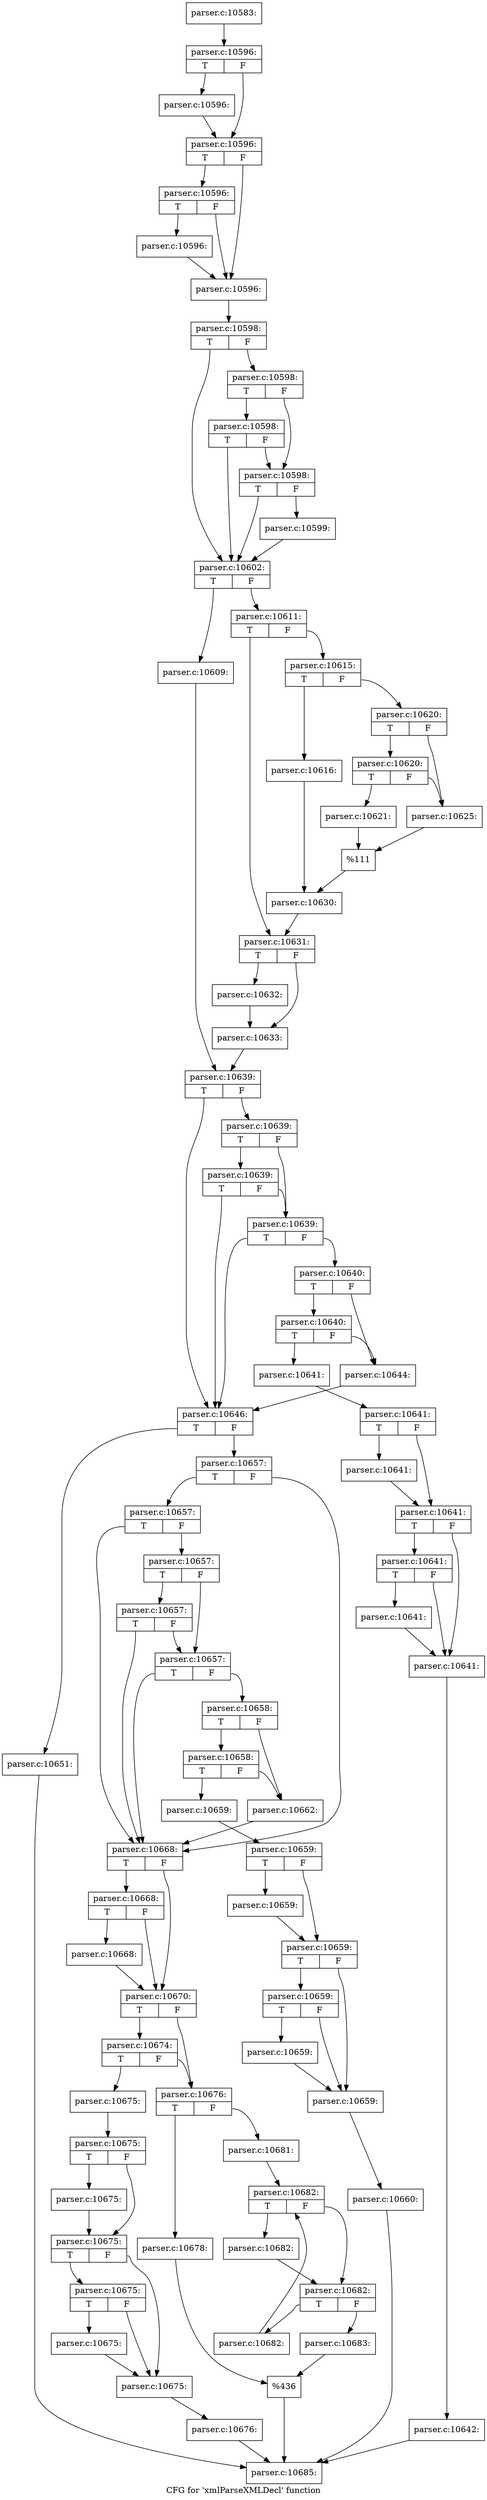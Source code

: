 digraph "CFG for 'xmlParseXMLDecl' function" {
	label="CFG for 'xmlParseXMLDecl' function";

	Node0x482c9c0 [shape=record,label="{parser.c:10583:}"];
	Node0x482c9c0 -> Node0x482d4f0;
	Node0x482d4f0 [shape=record,label="{parser.c:10596:|{<s0>T|<s1>F}}"];
	Node0x482d4f0:s0 -> Node0x482dfc0;
	Node0x482d4f0:s1 -> Node0x482e010;
	Node0x482dfc0 [shape=record,label="{parser.c:10596:}"];
	Node0x482dfc0 -> Node0x482e010;
	Node0x482e010 [shape=record,label="{parser.c:10596:|{<s0>T|<s1>F}}"];
	Node0x482e010:s0 -> Node0x482e6f0;
	Node0x482e010:s1 -> Node0x482e6a0;
	Node0x482e6f0 [shape=record,label="{parser.c:10596:|{<s0>T|<s1>F}}"];
	Node0x482e6f0:s0 -> Node0x482e650;
	Node0x482e6f0:s1 -> Node0x482e6a0;
	Node0x482e650 [shape=record,label="{parser.c:10596:}"];
	Node0x482e650 -> Node0x482e6a0;
	Node0x482e6a0 [shape=record,label="{parser.c:10596:}"];
	Node0x482e6a0 -> Node0x482d450;
	Node0x482d450 [shape=record,label="{parser.c:10598:|{<s0>T|<s1>F}}"];
	Node0x482d450:s0 -> Node0x482f160;
	Node0x482d450:s1 -> Node0x482f230;
	Node0x482f230 [shape=record,label="{parser.c:10598:|{<s0>T|<s1>F}}"];
	Node0x482f230:s0 -> Node0x482f6b0;
	Node0x482f230:s1 -> Node0x482f1b0;
	Node0x482f6b0 [shape=record,label="{parser.c:10598:|{<s0>T|<s1>F}}"];
	Node0x482f6b0:s0 -> Node0x482f160;
	Node0x482f6b0:s1 -> Node0x482f1b0;
	Node0x482f1b0 [shape=record,label="{parser.c:10598:|{<s0>T|<s1>F}}"];
	Node0x482f1b0:s0 -> Node0x482f160;
	Node0x482f1b0:s1 -> Node0x482d4a0;
	Node0x482d4a0 [shape=record,label="{parser.c:10599:}"];
	Node0x482d4a0 -> Node0x482f160;
	Node0x482f160 [shape=record,label="{parser.c:10602:|{<s0>T|<s1>F}}"];
	Node0x482f160:s0 -> Node0x4830c10;
	Node0x482f160:s1 -> Node0x4830cb0;
	Node0x4830c10 [shape=record,label="{parser.c:10609:}"];
	Node0x4830c10 -> Node0x4830c60;
	Node0x4830cb0 [shape=record,label="{parser.c:10611:|{<s0>T|<s1>F}}"];
	Node0x4830cb0:s0 -> Node0x4831420;
	Node0x4830cb0:s1 -> Node0x48313d0;
	Node0x48313d0 [shape=record,label="{parser.c:10615:|{<s0>T|<s1>F}}"];
	Node0x48313d0:s0 -> Node0x4831850;
	Node0x48313d0:s1 -> Node0x48318f0;
	Node0x4831850 [shape=record,label="{parser.c:10616:}"];
	Node0x4831850 -> Node0x48318a0;
	Node0x48318f0 [shape=record,label="{parser.c:10620:|{<s0>T|<s1>F}}"];
	Node0x48318f0:s0 -> Node0x4832490;
	Node0x48318f0:s1 -> Node0x4832440;
	Node0x4832490 [shape=record,label="{parser.c:10620:|{<s0>T|<s1>F}}"];
	Node0x4832490:s0 -> Node0x48323a0;
	Node0x4832490:s1 -> Node0x4832440;
	Node0x48323a0 [shape=record,label="{parser.c:10621:}"];
	Node0x48323a0 -> Node0x48323f0;
	Node0x4832440 [shape=record,label="{parser.c:10625:}"];
	Node0x4832440 -> Node0x48323f0;
	Node0x48323f0 [shape=record,label="{%111}"];
	Node0x48323f0 -> Node0x48318a0;
	Node0x48318a0 [shape=record,label="{parser.c:10630:}"];
	Node0x48318a0 -> Node0x4831420;
	Node0x4831420 [shape=record,label="{parser.c:10631:|{<s0>T|<s1>F}}"];
	Node0x4831420:s0 -> Node0x48336d0;
	Node0x4831420:s1 -> Node0x4833720;
	Node0x48336d0 [shape=record,label="{parser.c:10632:}"];
	Node0x48336d0 -> Node0x4833720;
	Node0x4833720 [shape=record,label="{parser.c:10633:}"];
	Node0x4833720 -> Node0x4830c60;
	Node0x4830c60 [shape=record,label="{parser.c:10639:|{<s0>T|<s1>F}}"];
	Node0x4830c60:s0 -> Node0x48342c0;
	Node0x4830c60:s1 -> Node0x4834390;
	Node0x4834390 [shape=record,label="{parser.c:10639:|{<s0>T|<s1>F}}"];
	Node0x4834390:s0 -> Node0x4834870;
	Node0x4834390:s1 -> Node0x4834310;
	Node0x4834870 [shape=record,label="{parser.c:10639:|{<s0>T|<s1>F}}"];
	Node0x4834870:s0 -> Node0x48342c0;
	Node0x4834870:s1 -> Node0x4834310;
	Node0x4834310 [shape=record,label="{parser.c:10639:|{<s0>T|<s1>F}}"];
	Node0x4834310:s0 -> Node0x48342c0;
	Node0x4834310:s1 -> Node0x4834270;
	Node0x4834270 [shape=record,label="{parser.c:10640:|{<s0>T|<s1>F}}"];
	Node0x4834270:s0 -> Node0x4835700;
	Node0x4834270:s1 -> Node0x48356b0;
	Node0x4835700 [shape=record,label="{parser.c:10640:|{<s0>T|<s1>F}}"];
	Node0x4835700:s0 -> Node0x4835660;
	Node0x4835700:s1 -> Node0x48356b0;
	Node0x4835660 [shape=record,label="{parser.c:10641:}"];
	Node0x4835660 -> Node0x48362d0;
	Node0x48362d0 [shape=record,label="{parser.c:10641:|{<s0>T|<s1>F}}"];
	Node0x48362d0:s0 -> Node0x4836d40;
	Node0x48362d0:s1 -> Node0x4836d90;
	Node0x4836d40 [shape=record,label="{parser.c:10641:}"];
	Node0x4836d40 -> Node0x4836d90;
	Node0x4836d90 [shape=record,label="{parser.c:10641:|{<s0>T|<s1>F}}"];
	Node0x4836d90:s0 -> Node0x4837470;
	Node0x4836d90:s1 -> Node0x4837420;
	Node0x4837470 [shape=record,label="{parser.c:10641:|{<s0>T|<s1>F}}"];
	Node0x4837470:s0 -> Node0x48373d0;
	Node0x4837470:s1 -> Node0x4837420;
	Node0x48373d0 [shape=record,label="{parser.c:10641:}"];
	Node0x48373d0 -> Node0x4837420;
	Node0x4837420 [shape=record,label="{parser.c:10641:}"];
	Node0x4837420 -> Node0x4836230;
	Node0x4836230 [shape=record,label="{parser.c:10642:}"];
	Node0x4836230 -> Node0x483e3b0;
	Node0x48356b0 [shape=record,label="{parser.c:10644:}"];
	Node0x48356b0 -> Node0x48342c0;
	Node0x48342c0 [shape=record,label="{parser.c:10646:|{<s0>T|<s1>F}}"];
	Node0x48342c0:s0 -> Node0x4836280;
	Node0x48342c0:s1 -> Node0x4838590;
	Node0x4836280 [shape=record,label="{parser.c:10651:}"];
	Node0x4836280 -> Node0x483e3b0;
	Node0x4838590 [shape=record,label="{parser.c:10657:|{<s0>T|<s1>F}}"];
	Node0x4838590:s0 -> Node0x4838be0;
	Node0x4838590:s1 -> Node0x4838b90;
	Node0x4838be0 [shape=record,label="{parser.c:10657:|{<s0>T|<s1>F}}"];
	Node0x4838be0:s0 -> Node0x4838b90;
	Node0x4838be0:s1 -> Node0x48391a0;
	Node0x48391a0 [shape=record,label="{parser.c:10657:|{<s0>T|<s1>F}}"];
	Node0x48391a0:s0 -> Node0x4839620;
	Node0x48391a0:s1 -> Node0x4839150;
	Node0x4839620 [shape=record,label="{parser.c:10657:|{<s0>T|<s1>F}}"];
	Node0x4839620:s0 -> Node0x4838b90;
	Node0x4839620:s1 -> Node0x4839150;
	Node0x4839150 [shape=record,label="{parser.c:10657:|{<s0>T|<s1>F}}"];
	Node0x4839150:s0 -> Node0x4838b90;
	Node0x4839150:s1 -> Node0x4838b40;
	Node0x4838b40 [shape=record,label="{parser.c:10658:|{<s0>T|<s1>F}}"];
	Node0x4838b40:s0 -> Node0x483a4b0;
	Node0x4838b40:s1 -> Node0x483a460;
	Node0x483a4b0 [shape=record,label="{parser.c:10658:|{<s0>T|<s1>F}}"];
	Node0x483a4b0:s0 -> Node0x483a410;
	Node0x483a4b0:s1 -> Node0x483a460;
	Node0x483a410 [shape=record,label="{parser.c:10659:}"];
	Node0x483a410 -> Node0x483b080;
	Node0x483b080 [shape=record,label="{parser.c:10659:|{<s0>T|<s1>F}}"];
	Node0x483b080:s0 -> Node0x483baf0;
	Node0x483b080:s1 -> Node0x483bb40;
	Node0x483baf0 [shape=record,label="{parser.c:10659:}"];
	Node0x483baf0 -> Node0x483bb40;
	Node0x483bb40 [shape=record,label="{parser.c:10659:|{<s0>T|<s1>F}}"];
	Node0x483bb40:s0 -> Node0x483c220;
	Node0x483bb40:s1 -> Node0x483c1d0;
	Node0x483c220 [shape=record,label="{parser.c:10659:|{<s0>T|<s1>F}}"];
	Node0x483c220:s0 -> Node0x483c180;
	Node0x483c220:s1 -> Node0x483c1d0;
	Node0x483c180 [shape=record,label="{parser.c:10659:}"];
	Node0x483c180 -> Node0x483c1d0;
	Node0x483c1d0 [shape=record,label="{parser.c:10659:}"];
	Node0x483c1d0 -> Node0x483afe0;
	Node0x483afe0 [shape=record,label="{parser.c:10660:}"];
	Node0x483afe0 -> Node0x483e3b0;
	Node0x483a460 [shape=record,label="{parser.c:10662:}"];
	Node0x483a460 -> Node0x4838b90;
	Node0x4838b90 [shape=record,label="{parser.c:10668:|{<s0>T|<s1>F}}"];
	Node0x4838b90:s0 -> Node0x483d0a0;
	Node0x4838b90:s1 -> Node0x483d050;
	Node0x483d0a0 [shape=record,label="{parser.c:10668:|{<s0>T|<s1>F}}"];
	Node0x483d0a0:s0 -> Node0x483b030;
	Node0x483d0a0:s1 -> Node0x483d050;
	Node0x483b030 [shape=record,label="{parser.c:10668:}"];
	Node0x483b030 -> Node0x483d050;
	Node0x483d050 [shape=record,label="{parser.c:10670:|{<s0>T|<s1>F}}"];
	Node0x483d050:s0 -> Node0x483e450;
	Node0x483d050:s1 -> Node0x483e400;
	Node0x483e450 [shape=record,label="{parser.c:10674:|{<s0>T|<s1>F}}"];
	Node0x483e450:s0 -> Node0x483e360;
	Node0x483e450:s1 -> Node0x483e400;
	Node0x483e360 [shape=record,label="{parser.c:10675:}"];
	Node0x483e360 -> Node0x483f080;
	Node0x483f080 [shape=record,label="{parser.c:10675:|{<s0>T|<s1>F}}"];
	Node0x483f080:s0 -> Node0x483faf0;
	Node0x483f080:s1 -> Node0x483fb40;
	Node0x483faf0 [shape=record,label="{parser.c:10675:}"];
	Node0x483faf0 -> Node0x483fb40;
	Node0x483fb40 [shape=record,label="{parser.c:10675:|{<s0>T|<s1>F}}"];
	Node0x483fb40:s0 -> Node0x4840220;
	Node0x483fb40:s1 -> Node0x48401d0;
	Node0x4840220 [shape=record,label="{parser.c:10675:|{<s0>T|<s1>F}}"];
	Node0x4840220:s0 -> Node0x4840180;
	Node0x4840220:s1 -> Node0x48401d0;
	Node0x4840180 [shape=record,label="{parser.c:10675:}"];
	Node0x4840180 -> Node0x48401d0;
	Node0x48401d0 [shape=record,label="{parser.c:10675:}"];
	Node0x48401d0 -> Node0x483efe0;
	Node0x483efe0 [shape=record,label="{parser.c:10676:}"];
	Node0x483efe0 -> Node0x483e3b0;
	Node0x483e400 [shape=record,label="{parser.c:10676:|{<s0>T|<s1>F}}"];
	Node0x483e400:s0 -> Node0x483f030;
	Node0x483e400:s1 -> Node0x4840d40;
	Node0x483f030 [shape=record,label="{parser.c:10678:}"];
	Node0x483f030 -> Node0x4840cf0;
	Node0x4840d40 [shape=record,label="{parser.c:10681:}"];
	Node0x4840d40 -> Node0x4841900;
	Node0x4841900 [shape=record,label="{parser.c:10682:|{<s0>T|<s1>F}}"];
	Node0x4841900:s0 -> Node0x4841b90;
	Node0x4841900:s1 -> Node0x4841b40;
	Node0x4841b90 [shape=record,label="{parser.c:10682:}"];
	Node0x4841b90 -> Node0x4841b40;
	Node0x4841b40 [shape=record,label="{parser.c:10682:|{<s0>T|<s1>F}}"];
	Node0x4841b40:s0 -> Node0x4842420;
	Node0x4841b40:s1 -> Node0x4841af0;
	Node0x4842420 [shape=record,label="{parser.c:10682:}"];
	Node0x4842420 -> Node0x4841900;
	Node0x4841af0 [shape=record,label="{parser.c:10683:}"];
	Node0x4841af0 -> Node0x4840cf0;
	Node0x4840cf0 [shape=record,label="{%436}"];
	Node0x4840cf0 -> Node0x483e3b0;
	Node0x483e3b0 [shape=record,label="{parser.c:10685:}"];
}
